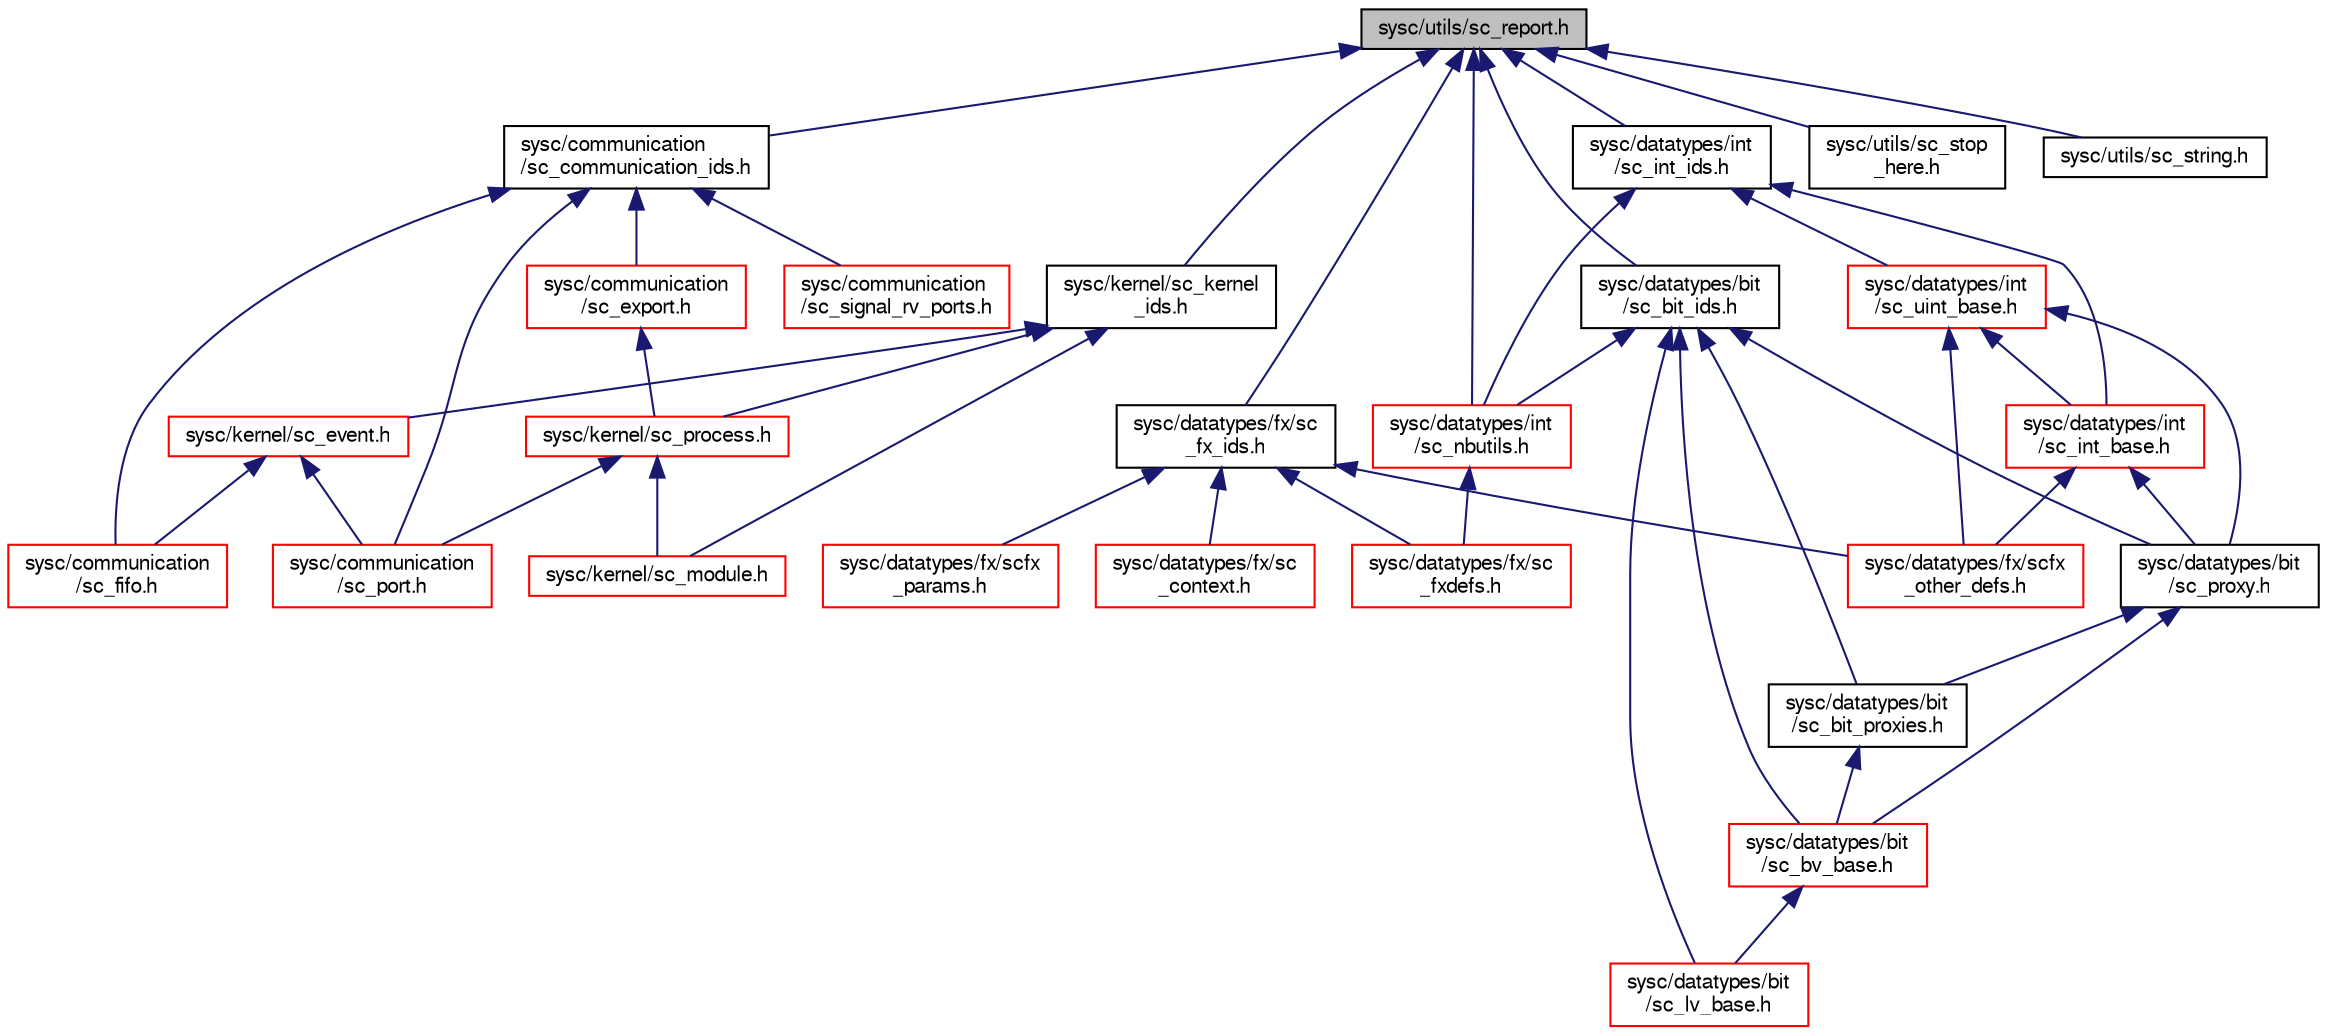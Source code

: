 digraph "sysc/utils/sc_report.h"
{
  edge [fontname="FreeSans",fontsize="10",labelfontname="FreeSans",labelfontsize="10"];
  node [fontname="FreeSans",fontsize="10",shape=record];
  Node9 [label="sysc/utils/sc_report.h",height=0.2,width=0.4,color="black", fillcolor="grey75", style="filled", fontcolor="black"];
  Node9 -> Node10 [dir="back",color="midnightblue",fontsize="10",style="solid",fontname="FreeSans"];
  Node10 [label="sysc/kernel/sc_kernel\l_ids.h",height=0.2,width=0.4,color="black", fillcolor="white", style="filled",URL="$a00260.html"];
  Node10 -> Node11 [dir="back",color="midnightblue",fontsize="10",style="solid",fontname="FreeSans"];
  Node11 [label="sysc/kernel/sc_module.h",height=0.2,width=0.4,color="red", fillcolor="white", style="filled",URL="$a00269.html"];
  Node10 -> Node46 [dir="back",color="midnightblue",fontsize="10",style="solid",fontname="FreeSans"];
  Node46 [label="sysc/kernel/sc_process.h",height=0.2,width=0.4,color="red", fillcolor="white", style="filled",URL="$a00293.html"];
  Node46 -> Node11 [dir="back",color="midnightblue",fontsize="10",style="solid",fontname="FreeSans"];
  Node46 -> Node18 [dir="back",color="midnightblue",fontsize="10",style="solid",fontname="FreeSans"];
  Node18 [label="sysc/communication\l/sc_port.h",height=0.2,width=0.4,color="red", fillcolor="white", style="filled",URL="$a00047.html"];
  Node10 -> Node17 [dir="back",color="midnightblue",fontsize="10",style="solid",fontname="FreeSans"];
  Node17 [label="sysc/kernel/sc_event.h",height=0.2,width=0.4,color="red", fillcolor="white", style="filled",URL="$a00248.html"];
  Node17 -> Node18 [dir="back",color="midnightblue",fontsize="10",style="solid",fontname="FreeSans"];
  Node17 -> Node41 [dir="back",color="midnightblue",fontsize="10",style="solid",fontname="FreeSans"];
  Node41 [label="sysc/communication\l/sc_fifo.h",height=0.2,width=0.4,color="red", fillcolor="white", style="filled",URL="$a00023.html"];
  Node9 -> Node88 [dir="back",color="midnightblue",fontsize="10",style="solid",fontname="FreeSans"];
  Node88 [label="sysc/communication\l/sc_communication_ids.h",height=0.2,width=0.4,color="black", fillcolor="white", style="filled",URL="$a00011.html"];
  Node88 -> Node89 [dir="back",color="midnightblue",fontsize="10",style="solid",fontname="FreeSans"];
  Node89 [label="sysc/communication\l/sc_export.h",height=0.2,width=0.4,color="red", fillcolor="white", style="filled",URL="$a00020.html"];
  Node89 -> Node46 [dir="back",color="midnightblue",fontsize="10",style="solid",fontname="FreeSans"];
  Node88 -> Node18 [dir="back",color="midnightblue",fontsize="10",style="solid",fontname="FreeSans"];
  Node88 -> Node41 [dir="back",color="midnightblue",fontsize="10",style="solid",fontname="FreeSans"];
  Node88 -> Node24 [dir="back",color="midnightblue",fontsize="10",style="solid",fontname="FreeSans"];
  Node24 [label="sysc/communication\l/sc_signal_rv_ports.h",height=0.2,width=0.4,color="red", fillcolor="white", style="filled",URL="$a00077.html"];
  Node9 -> Node90 [dir="back",color="midnightblue",fontsize="10",style="solid",fontname="FreeSans"];
  Node90 [label="sysc/datatypes/fx/sc\l_fx_ids.h",height=0.2,width=0.4,color="black", fillcolor="white", style="filled",URL="$a00122.html"];
  Node90 -> Node91 [dir="back",color="midnightblue",fontsize="10",style="solid",fontname="FreeSans"];
  Node91 [label="sysc/datatypes/fx/sc\l_fxdefs.h",height=0.2,width=0.4,color="red", fillcolor="white", style="filled",URL="$a00128.html"];
  Node90 -> Node53 [dir="back",color="midnightblue",fontsize="10",style="solid",fontname="FreeSans"];
  Node53 [label="sysc/datatypes/fx/sc\l_context.h",height=0.2,width=0.4,color="red", fillcolor="white", style="filled",URL="$a00113.html"];
  Node90 -> Node79 [dir="back",color="midnightblue",fontsize="10",style="solid",fontname="FreeSans"];
  Node79 [label="sysc/datatypes/fx/scfx\l_params.h",height=0.2,width=0.4,color="red", fillcolor="white", style="filled",URL="$a00161.html"];
  Node90 -> Node72 [dir="back",color="midnightblue",fontsize="10",style="solid",fontname="FreeSans"];
  Node72 [label="sysc/datatypes/fx/scfx\l_other_defs.h",height=0.2,width=0.4,color="red", fillcolor="white", style="filled",URL="$a00158.html"];
  Node9 -> Node100 [dir="back",color="midnightblue",fontsize="10",style="solid",fontname="FreeSans"];
  Node100 [label="sysc/datatypes/bit\l/sc_bit_ids.h",height=0.2,width=0.4,color="black", fillcolor="white", style="filled",URL="$a00086.html"];
  Node100 -> Node101 [dir="back",color="midnightblue",fontsize="10",style="solid",fontname="FreeSans"];
  Node101 [label="sysc/datatypes/int\l/sc_nbutils.h",height=0.2,width=0.4,color="red", fillcolor="white", style="filled",URL="$a00200.html"];
  Node101 -> Node91 [dir="back",color="midnightblue",fontsize="10",style="solid",fontname="FreeSans"];
  Node100 -> Node59 [dir="back",color="midnightblue",fontsize="10",style="solid",fontname="FreeSans"];
  Node59 [label="sysc/datatypes/bit\l/sc_lv_base.h",height=0.2,width=0.4,color="red", fillcolor="white", style="filled",URL="$a00104.html"];
  Node100 -> Node58 [dir="back",color="midnightblue",fontsize="10",style="solid",fontname="FreeSans"];
  Node58 [label="sysc/datatypes/bit\l/sc_bv_base.h",height=0.2,width=0.4,color="red", fillcolor="white", style="filled",URL="$a00095.html"];
  Node58 -> Node59 [dir="back",color="midnightblue",fontsize="10",style="solid",fontname="FreeSans"];
  Node100 -> Node57 [dir="back",color="midnightblue",fontsize="10",style="solid",fontname="FreeSans"];
  Node57 [label="sysc/datatypes/bit\l/sc_bit_proxies.h",height=0.2,width=0.4,color="black", fillcolor="white", style="filled",URL="$a00089.html"];
  Node57 -> Node58 [dir="back",color="midnightblue",fontsize="10",style="solid",fontname="FreeSans"];
  Node100 -> Node56 [dir="back",color="midnightblue",fontsize="10",style="solid",fontname="FreeSans"];
  Node56 [label="sysc/datatypes/bit\l/sc_proxy.h",height=0.2,width=0.4,color="black", fillcolor="white", style="filled",URL="$a00107.html"];
  Node56 -> Node57 [dir="back",color="midnightblue",fontsize="10",style="solid",fontname="FreeSans"];
  Node56 -> Node58 [dir="back",color="midnightblue",fontsize="10",style="solid",fontname="FreeSans"];
  Node9 -> Node103 [dir="back",color="midnightblue",fontsize="10",style="solid",fontname="FreeSans"];
  Node103 [label="sysc/datatypes/int\l/sc_int_ids.h",height=0.2,width=0.4,color="black", fillcolor="white", style="filled",URL="$a00188.html"];
  Node103 -> Node101 [dir="back",color="midnightblue",fontsize="10",style="solid",fontname="FreeSans"];
  Node103 -> Node74 [dir="back",color="midnightblue",fontsize="10",style="solid",fontname="FreeSans"];
  Node74 [label="sysc/datatypes/int\l/sc_int_base.h",height=0.2,width=0.4,color="red", fillcolor="white", style="filled",URL="$a00185.html"];
  Node74 -> Node56 [dir="back",color="midnightblue",fontsize="10",style="solid",fontname="FreeSans"];
  Node74 -> Node72 [dir="back",color="midnightblue",fontsize="10",style="solid",fontname="FreeSans"];
  Node103 -> Node76 [dir="back",color="midnightblue",fontsize="10",style="solid",fontname="FreeSans"];
  Node76 [label="sysc/datatypes/int\l/sc_uint_base.h",height=0.2,width=0.4,color="red", fillcolor="white", style="filled",URL="$a00209.html"];
  Node76 -> Node74 [dir="back",color="midnightblue",fontsize="10",style="solid",fontname="FreeSans"];
  Node76 -> Node56 [dir="back",color="midnightblue",fontsize="10",style="solid",fontname="FreeSans"];
  Node76 -> Node72 [dir="back",color="midnightblue",fontsize="10",style="solid",fontname="FreeSans"];
  Node9 -> Node101 [dir="back",color="midnightblue",fontsize="10",style="solid",fontname="FreeSans"];
  Node9 -> Node104 [dir="back",color="midnightblue",fontsize="10",style="solid",fontname="FreeSans"];
  Node104 [label="sysc/utils/sc_stop\l_here.h",height=0.2,width=0.4,color="black", fillcolor="white", style="filled",URL="$a00380.html"];
  Node9 -> Node105 [dir="back",color="midnightblue",fontsize="10",style="solid",fontname="FreeSans"];
  Node105 [label="sysc/utils/sc_string.h",height=0.2,width=0.4,color="black", fillcolor="white", style="filled",URL="$a00383.html"];
}

